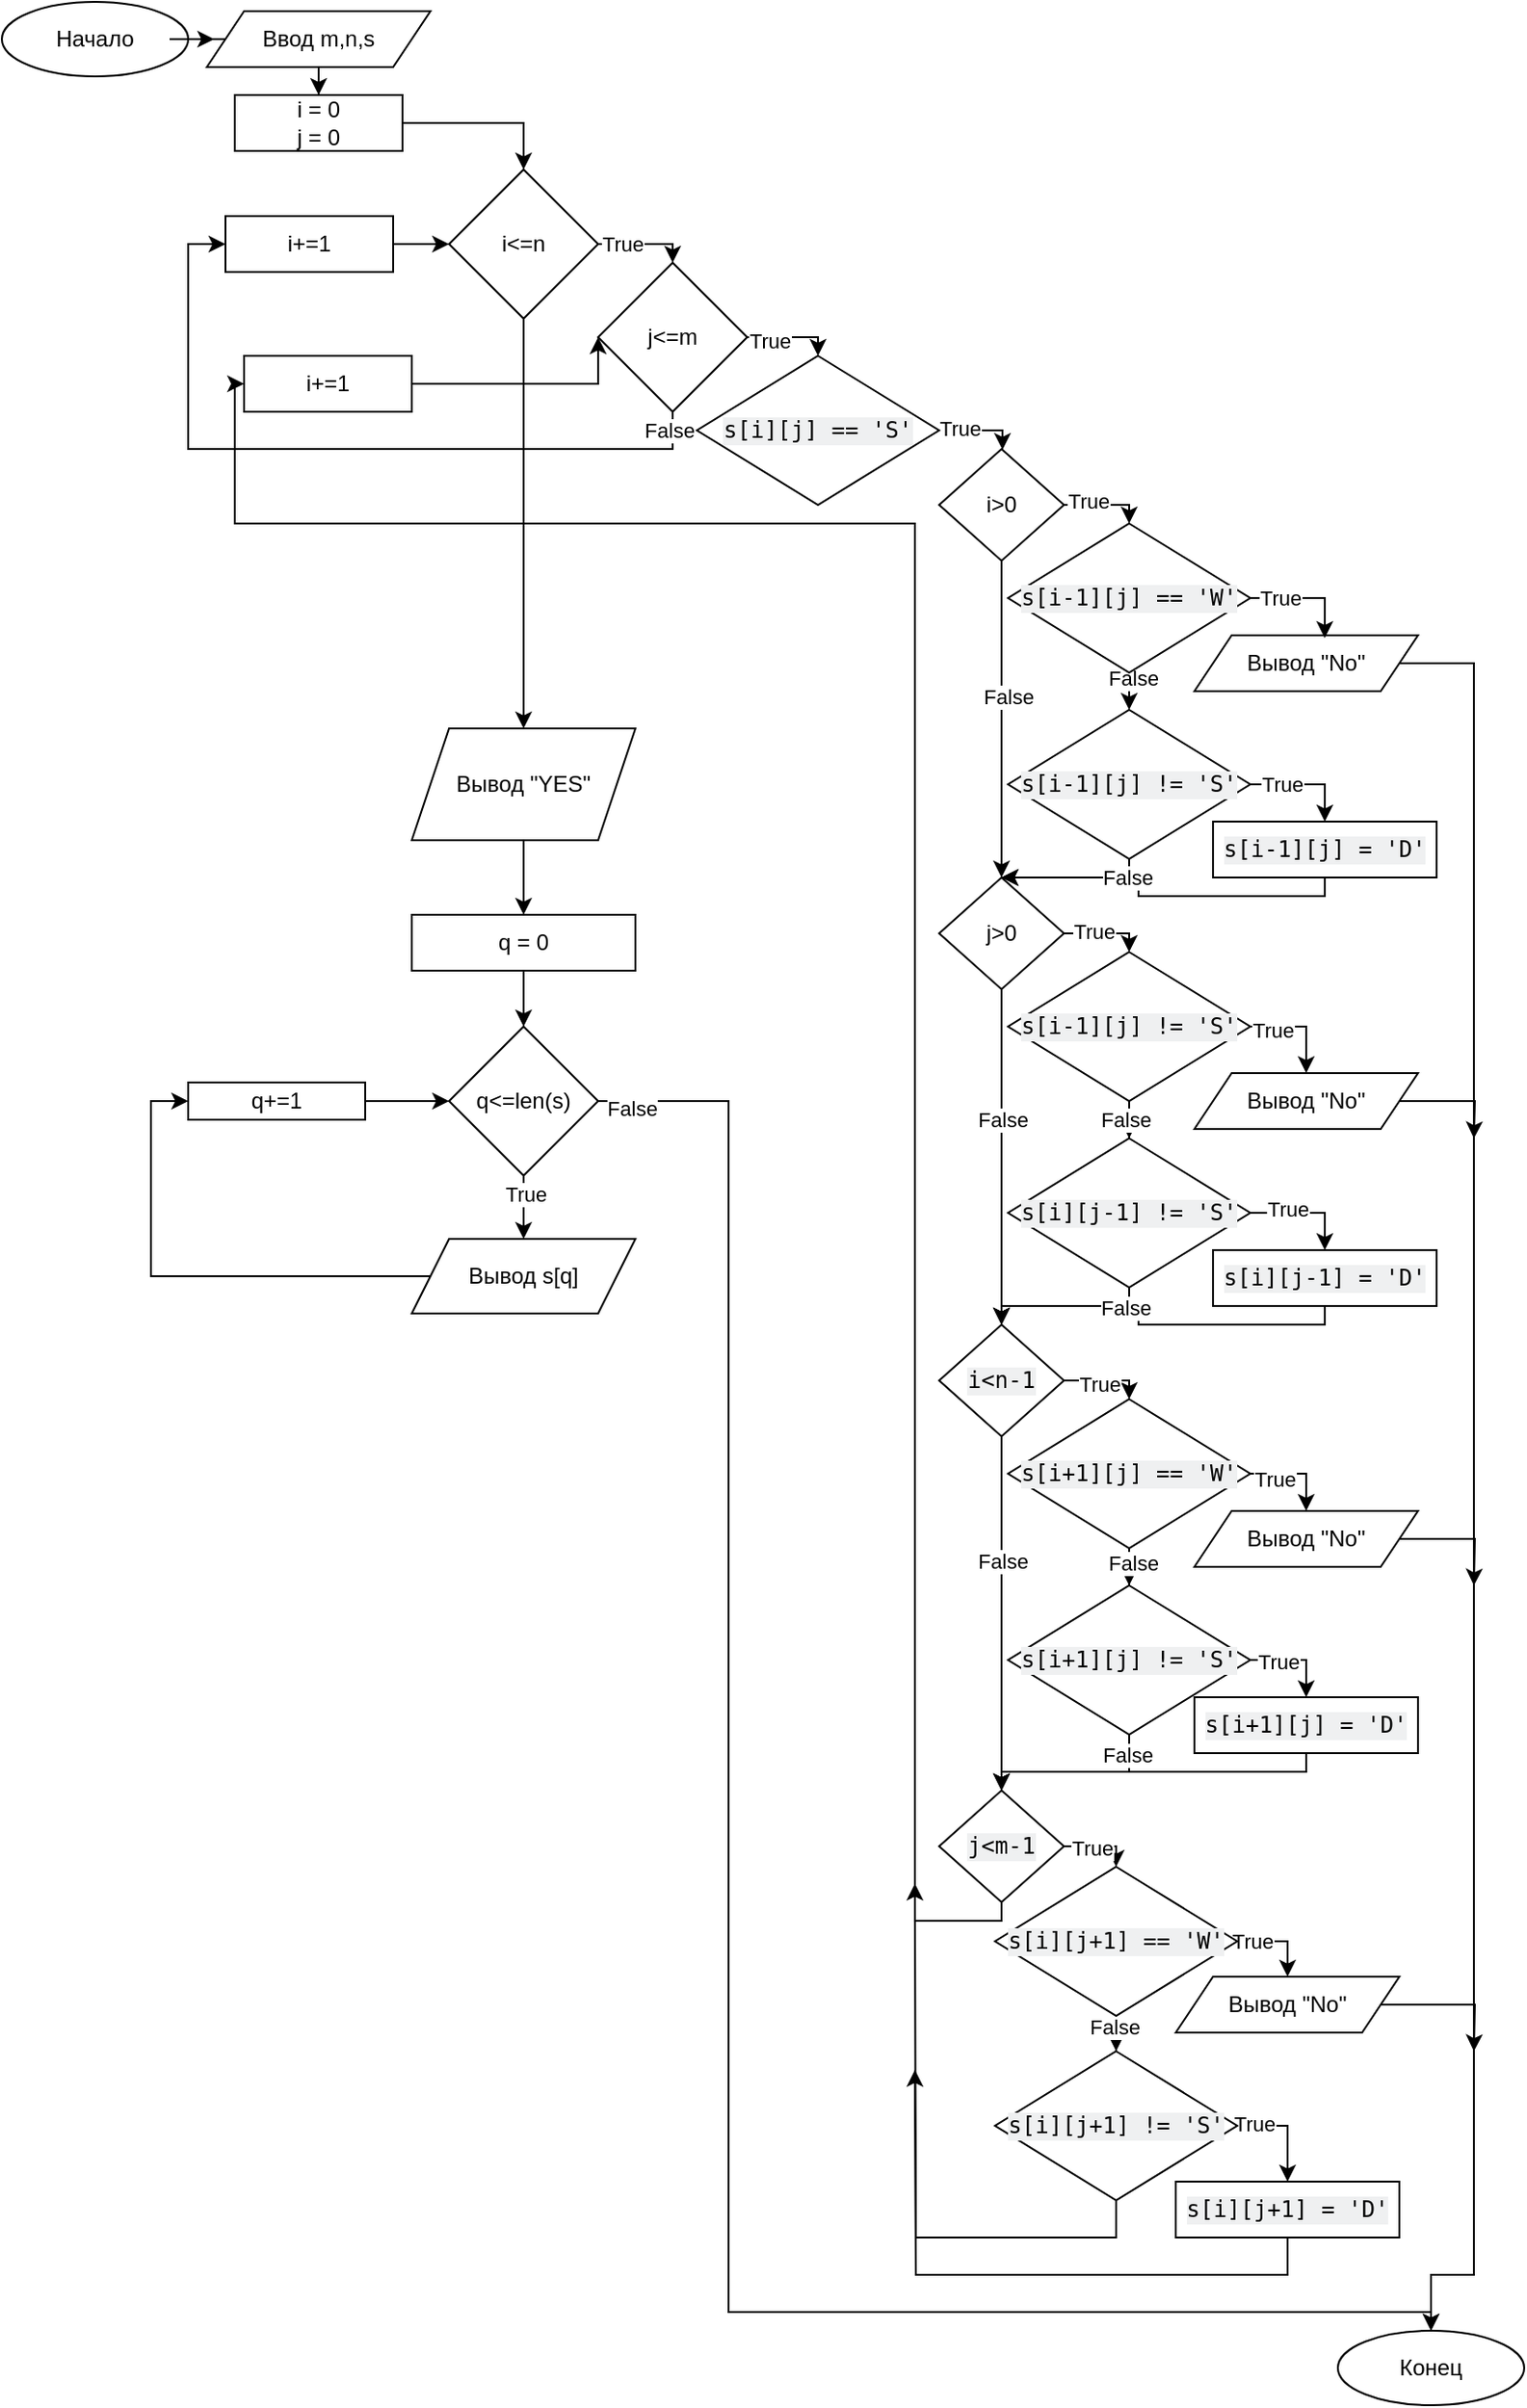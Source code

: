 <mxfile version="22.1.9" type="device">
  <diagram name="Страница — 1" id="KgEtVwyj-hv3slLQzgGy">
    <mxGraphModel dx="1793" dy="978" grid="1" gridSize="10" guides="1" tooltips="1" connect="1" arrows="1" fold="1" page="1" pageScale="1" pageWidth="827" pageHeight="1169" math="0" shadow="0">
      <root>
        <mxCell id="0" />
        <mxCell id="1" parent="0" />
        <mxCell id="aCwt5sxVHj2WXhF46XzU-1" value="Начало" style="ellipse;whiteSpace=wrap;html=1;" vertex="1" parent="1">
          <mxGeometry x="10" y="10" width="100" height="40" as="geometry" />
        </mxCell>
        <mxCell id="aCwt5sxVHj2WXhF46XzU-6" style="edgeStyle=orthogonalEdgeStyle;rounded=0;orthogonalLoop=1;jettySize=auto;html=1;" edge="1" parent="1" source="aCwt5sxVHj2WXhF46XzU-2" target="aCwt5sxVHj2WXhF46XzU-5">
          <mxGeometry relative="1" as="geometry" />
        </mxCell>
        <mxCell id="aCwt5sxVHj2WXhF46XzU-2" value="Ввод m,n,s" style="shape=parallelogram;perimeter=parallelogramPerimeter;whiteSpace=wrap;html=1;fixedSize=1;" vertex="1" parent="1">
          <mxGeometry x="120" y="15" width="120" height="30" as="geometry" />
        </mxCell>
        <mxCell id="aCwt5sxVHj2WXhF46XzU-4" style="edgeStyle=orthogonalEdgeStyle;rounded=0;orthogonalLoop=1;jettySize=auto;html=1;entryX=0.033;entryY=0.5;entryDx=0;entryDy=0;entryPerimeter=0;" edge="1" parent="1" source="aCwt5sxVHj2WXhF46XzU-1" target="aCwt5sxVHj2WXhF46XzU-2">
          <mxGeometry relative="1" as="geometry" />
        </mxCell>
        <mxCell id="aCwt5sxVHj2WXhF46XzU-9" style="edgeStyle=orthogonalEdgeStyle;rounded=0;orthogonalLoop=1;jettySize=auto;html=1;entryX=0.5;entryY=0;entryDx=0;entryDy=0;" edge="1" parent="1" source="aCwt5sxVHj2WXhF46XzU-5" target="aCwt5sxVHj2WXhF46XzU-8">
          <mxGeometry relative="1" as="geometry" />
        </mxCell>
        <mxCell id="aCwt5sxVHj2WXhF46XzU-5" value="&lt;div&gt;i = 0&lt;/div&gt;&lt;div&gt;j = 0&lt;br&gt;&lt;/div&gt;" style="rounded=0;whiteSpace=wrap;html=1;" vertex="1" parent="1">
          <mxGeometry x="135" y="60" width="90" height="30" as="geometry" />
        </mxCell>
        <mxCell id="aCwt5sxVHj2WXhF46XzU-11" style="edgeStyle=orthogonalEdgeStyle;rounded=0;orthogonalLoop=1;jettySize=auto;html=1;entryX=0.5;entryY=0;entryDx=0;entryDy=0;exitX=1;exitY=0.5;exitDx=0;exitDy=0;" edge="1" parent="1" source="aCwt5sxVHj2WXhF46XzU-8" target="aCwt5sxVHj2WXhF46XzU-10">
          <mxGeometry relative="1" as="geometry">
            <Array as="points">
              <mxPoint x="370" y="140" />
            </Array>
          </mxGeometry>
        </mxCell>
        <mxCell id="aCwt5sxVHj2WXhF46XzU-12" value="True" style="edgeLabel;html=1;align=center;verticalAlign=middle;resizable=0;points=[];" vertex="1" connectable="0" parent="aCwt5sxVHj2WXhF46XzU-11">
          <mxGeometry x="-0.48" relative="1" as="geometry">
            <mxPoint as="offset" />
          </mxGeometry>
        </mxCell>
        <mxCell id="aCwt5sxVHj2WXhF46XzU-125" style="edgeStyle=orthogonalEdgeStyle;rounded=0;orthogonalLoop=1;jettySize=auto;html=1;" edge="1" parent="1" source="aCwt5sxVHj2WXhF46XzU-8">
          <mxGeometry relative="1" as="geometry">
            <mxPoint x="290" y="400" as="targetPoint" />
          </mxGeometry>
        </mxCell>
        <mxCell id="aCwt5sxVHj2WXhF46XzU-8" value="i&amp;lt;=n" style="rhombus;whiteSpace=wrap;html=1;" vertex="1" parent="1">
          <mxGeometry x="250" y="100" width="80" height="80" as="geometry" />
        </mxCell>
        <mxCell id="aCwt5sxVHj2WXhF46XzU-14" style="edgeStyle=orthogonalEdgeStyle;rounded=0;orthogonalLoop=1;jettySize=auto;html=1;entryX=0.5;entryY=0;entryDx=0;entryDy=0;exitX=1;exitY=0.5;exitDx=0;exitDy=0;" edge="1" parent="1" source="aCwt5sxVHj2WXhF46XzU-10" target="aCwt5sxVHj2WXhF46XzU-13">
          <mxGeometry relative="1" as="geometry" />
        </mxCell>
        <mxCell id="aCwt5sxVHj2WXhF46XzU-15" value="True" style="edgeLabel;html=1;align=center;verticalAlign=middle;resizable=0;points=[];" vertex="1" connectable="0" parent="aCwt5sxVHj2WXhF46XzU-14">
          <mxGeometry x="-0.5" y="-2" relative="1" as="geometry">
            <mxPoint as="offset" />
          </mxGeometry>
        </mxCell>
        <mxCell id="aCwt5sxVHj2WXhF46XzU-123" style="edgeStyle=orthogonalEdgeStyle;rounded=0;orthogonalLoop=1;jettySize=auto;html=1;entryX=0;entryY=0.5;entryDx=0;entryDy=0;exitX=0.5;exitY=1;exitDx=0;exitDy=0;" edge="1" parent="1" source="aCwt5sxVHj2WXhF46XzU-10" target="aCwt5sxVHj2WXhF46XzU-115">
          <mxGeometry relative="1" as="geometry" />
        </mxCell>
        <mxCell id="aCwt5sxVHj2WXhF46XzU-124" value="False" style="edgeLabel;html=1;align=center;verticalAlign=middle;resizable=0;points=[];" vertex="1" connectable="0" parent="aCwt5sxVHj2WXhF46XzU-123">
          <mxGeometry x="-0.945" y="1" relative="1" as="geometry">
            <mxPoint x="-3" y="-2" as="offset" />
          </mxGeometry>
        </mxCell>
        <mxCell id="aCwt5sxVHj2WXhF46XzU-10" value="j&amp;lt;=m" style="rhombus;whiteSpace=wrap;html=1;" vertex="1" parent="1">
          <mxGeometry x="330" y="150" width="80" height="80" as="geometry" />
        </mxCell>
        <mxCell id="aCwt5sxVHj2WXhF46XzU-19" style="edgeStyle=orthogonalEdgeStyle;rounded=0;orthogonalLoop=1;jettySize=auto;html=1;exitX=1;exitY=0.5;exitDx=0;exitDy=0;" edge="1" parent="1" source="aCwt5sxVHj2WXhF46XzU-13" target="aCwt5sxVHj2WXhF46XzU-16">
          <mxGeometry relative="1" as="geometry">
            <Array as="points">
              <mxPoint x="547" y="240" />
            </Array>
          </mxGeometry>
        </mxCell>
        <mxCell id="aCwt5sxVHj2WXhF46XzU-20" value="True" style="edgeLabel;html=1;align=center;verticalAlign=middle;resizable=0;points=[];" vertex="1" connectable="0" parent="aCwt5sxVHj2WXhF46XzU-19">
          <mxGeometry x="-0.505" y="1" relative="1" as="geometry">
            <mxPoint as="offset" />
          </mxGeometry>
        </mxCell>
        <mxCell id="aCwt5sxVHj2WXhF46XzU-13" value="&lt;pre style=&quot;background-color: #eff0f1;&quot;&gt;&lt;code style=&quot;&quot; class=&quot;source-popup-source prettyprint linenums lang-py prettyprinted&quot;&gt;s&lt;span class=&quot;pun&quot;&gt;[&lt;/span&gt;&lt;span class=&quot;pln&quot;&gt;i&lt;/span&gt;&lt;span class=&quot;pun&quot;&gt;][&lt;/span&gt;&lt;span class=&quot;pln&quot;&gt;j&lt;/span&gt;&lt;span class=&quot;pun&quot;&gt;]&lt;/span&gt;&lt;span class=&quot;pln&quot;&gt; &lt;/span&gt;&lt;span class=&quot;pun&quot;&gt;==&lt;/span&gt;&lt;span class=&quot;pln&quot;&gt; &lt;/span&gt;&lt;span class=&quot;str&quot;&gt;&#39;S&#39;&lt;/span&gt;&lt;/code&gt;&lt;/pre&gt;" style="rhombus;whiteSpace=wrap;html=1;" vertex="1" parent="1">
          <mxGeometry x="383" y="200" width="130" height="80" as="geometry" />
        </mxCell>
        <mxCell id="aCwt5sxVHj2WXhF46XzU-22" style="edgeStyle=orthogonalEdgeStyle;rounded=0;orthogonalLoop=1;jettySize=auto;html=1;entryX=0.5;entryY=0;entryDx=0;entryDy=0;exitX=1;exitY=0.5;exitDx=0;exitDy=0;" edge="1" parent="1" source="aCwt5sxVHj2WXhF46XzU-16" target="aCwt5sxVHj2WXhF46XzU-21">
          <mxGeometry relative="1" as="geometry" />
        </mxCell>
        <mxCell id="aCwt5sxVHj2WXhF46XzU-23" value="True" style="edgeLabel;html=1;align=center;verticalAlign=middle;resizable=0;points=[];" vertex="1" connectable="0" parent="aCwt5sxVHj2WXhF46XzU-22">
          <mxGeometry x="-0.422" y="2" relative="1" as="geometry">
            <mxPoint as="offset" />
          </mxGeometry>
        </mxCell>
        <mxCell id="aCwt5sxVHj2WXhF46XzU-38" style="edgeStyle=orthogonalEdgeStyle;rounded=0;orthogonalLoop=1;jettySize=auto;html=1;entryX=0.5;entryY=0;entryDx=0;entryDy=0;" edge="1" parent="1" source="aCwt5sxVHj2WXhF46XzU-16" target="aCwt5sxVHj2WXhF46XzU-37">
          <mxGeometry relative="1" as="geometry" />
        </mxCell>
        <mxCell id="aCwt5sxVHj2WXhF46XzU-39" value="False" style="edgeLabel;html=1;align=center;verticalAlign=middle;resizable=0;points=[];" vertex="1" connectable="0" parent="aCwt5sxVHj2WXhF46XzU-38">
          <mxGeometry x="-0.141" y="3" relative="1" as="geometry">
            <mxPoint as="offset" />
          </mxGeometry>
        </mxCell>
        <mxCell id="aCwt5sxVHj2WXhF46XzU-16" value="i&amp;gt;0" style="rhombus;whiteSpace=wrap;html=1;" vertex="1" parent="1">
          <mxGeometry x="513" y="250" width="67" height="60" as="geometry" />
        </mxCell>
        <mxCell id="aCwt5sxVHj2WXhF46XzU-34" style="edgeStyle=orthogonalEdgeStyle;rounded=0;orthogonalLoop=1;jettySize=auto;html=1;exitX=0.5;exitY=1;exitDx=0;exitDy=0;entryX=0.5;entryY=0;entryDx=0;entryDy=0;" edge="1" parent="1" source="aCwt5sxVHj2WXhF46XzU-21" target="aCwt5sxVHj2WXhF46XzU-30">
          <mxGeometry relative="1" as="geometry" />
        </mxCell>
        <mxCell id="aCwt5sxVHj2WXhF46XzU-35" value="False" style="edgeLabel;html=1;align=center;verticalAlign=middle;resizable=0;points=[];" vertex="1" connectable="0" parent="aCwt5sxVHj2WXhF46XzU-34">
          <mxGeometry x="-0.7" y="2" relative="1" as="geometry">
            <mxPoint as="offset" />
          </mxGeometry>
        </mxCell>
        <mxCell id="aCwt5sxVHj2WXhF46XzU-21" value="&lt;pre style=&quot;background-color: #eff0f1;&quot;&gt;&lt;code style=&quot;&quot; class=&quot;source-popup-source prettyprint linenums lang-py prettyprinted&quot;&gt;s&lt;span class=&quot;pun&quot;&gt;[&lt;/span&gt;&lt;span class=&quot;pln&quot;&gt;i&lt;/span&gt;&lt;span class=&quot;pun&quot;&gt;-&lt;/span&gt;&lt;span class=&quot;lit&quot;&gt;1&lt;/span&gt;&lt;span class=&quot;pun&quot;&gt;][&lt;/span&gt;&lt;span class=&quot;pln&quot;&gt;j&lt;/span&gt;&lt;span class=&quot;pun&quot;&gt;]&lt;/span&gt;&lt;span class=&quot;pln&quot;&gt; &lt;/span&gt;&lt;span class=&quot;pun&quot;&gt;==&lt;/span&gt;&lt;span class=&quot;pln&quot;&gt; &lt;/span&gt;&lt;span class=&quot;str&quot;&gt;&#39;W&#39;&lt;/span&gt;&lt;span class=&quot;pun&quot;&gt;&lt;/span&gt;&lt;/code&gt;&lt;/pre&gt;" style="rhombus;whiteSpace=wrap;html=1;" vertex="1" parent="1">
          <mxGeometry x="550" y="290" width="130" height="80" as="geometry" />
        </mxCell>
        <mxCell id="aCwt5sxVHj2WXhF46XzU-108" style="edgeStyle=orthogonalEdgeStyle;rounded=0;orthogonalLoop=1;jettySize=auto;html=1;entryX=0.5;entryY=0;entryDx=0;entryDy=0;" edge="1" parent="1" source="aCwt5sxVHj2WXhF46XzU-28" target="aCwt5sxVHj2WXhF46XzU-106">
          <mxGeometry relative="1" as="geometry">
            <Array as="points">
              <mxPoint x="800" y="365" />
              <mxPoint x="800" y="1230" />
              <mxPoint x="777" y="1230" />
            </Array>
          </mxGeometry>
        </mxCell>
        <mxCell id="aCwt5sxVHj2WXhF46XzU-28" value="Вывод &quot;No&quot;" style="shape=parallelogram;perimeter=parallelogramPerimeter;whiteSpace=wrap;html=1;fixedSize=1;" vertex="1" parent="1">
          <mxGeometry x="650" y="350" width="120" height="30" as="geometry" />
        </mxCell>
        <mxCell id="aCwt5sxVHj2WXhF46XzU-29" style="edgeStyle=orthogonalEdgeStyle;rounded=0;orthogonalLoop=1;jettySize=auto;html=1;entryX=0.583;entryY=0.05;entryDx=0;entryDy=0;entryPerimeter=0;exitX=1;exitY=0.5;exitDx=0;exitDy=0;" edge="1" parent="1" source="aCwt5sxVHj2WXhF46XzU-21" target="aCwt5sxVHj2WXhF46XzU-28">
          <mxGeometry relative="1" as="geometry" />
        </mxCell>
        <mxCell id="aCwt5sxVHj2WXhF46XzU-33" value="True" style="edgeLabel;html=1;align=center;verticalAlign=middle;resizable=0;points=[];" vertex="1" connectable="0" parent="aCwt5sxVHj2WXhF46XzU-29">
          <mxGeometry x="-0.48" relative="1" as="geometry">
            <mxPoint as="offset" />
          </mxGeometry>
        </mxCell>
        <mxCell id="aCwt5sxVHj2WXhF46XzU-32" style="edgeStyle=orthogonalEdgeStyle;rounded=0;orthogonalLoop=1;jettySize=auto;html=1;entryX=0.5;entryY=0;entryDx=0;entryDy=0;exitX=1;exitY=0.5;exitDx=0;exitDy=0;" edge="1" parent="1" source="aCwt5sxVHj2WXhF46XzU-30" target="aCwt5sxVHj2WXhF46XzU-31">
          <mxGeometry relative="1" as="geometry" />
        </mxCell>
        <mxCell id="aCwt5sxVHj2WXhF46XzU-36" value="True" style="edgeLabel;html=1;align=center;verticalAlign=middle;resizable=0;points=[];" vertex="1" connectable="0" parent="aCwt5sxVHj2WXhF46XzU-32">
          <mxGeometry x="-0.433" relative="1" as="geometry">
            <mxPoint as="offset" />
          </mxGeometry>
        </mxCell>
        <mxCell id="aCwt5sxVHj2WXhF46XzU-97" style="edgeStyle=orthogonalEdgeStyle;rounded=0;orthogonalLoop=1;jettySize=auto;html=1;entryX=0.5;entryY=0;entryDx=0;entryDy=0;" edge="1" parent="1" source="aCwt5sxVHj2WXhF46XzU-30" target="aCwt5sxVHj2WXhF46XzU-37">
          <mxGeometry relative="1" as="geometry">
            <Array as="points">
              <mxPoint x="615" y="480" />
            </Array>
          </mxGeometry>
        </mxCell>
        <mxCell id="aCwt5sxVHj2WXhF46XzU-30" value="&lt;pre style=&quot;background-color: #eff0f1;&quot;&gt;&lt;code style=&quot;&quot; class=&quot;source-popup-source prettyprint linenums lang-py prettyprinted&quot;&gt;s&lt;span class=&quot;pun&quot;&gt;[&lt;/span&gt;&lt;span class=&quot;pln&quot;&gt;i&lt;/span&gt;&lt;span class=&quot;pun&quot;&gt;-&lt;/span&gt;&lt;span class=&quot;lit&quot;&gt;1&lt;/span&gt;&lt;span class=&quot;pun&quot;&gt;][&lt;/span&gt;&lt;span class=&quot;pln&quot;&gt;j&lt;/span&gt;&lt;span class=&quot;pun&quot;&gt;]&lt;/span&gt;&lt;span class=&quot;pln&quot;&gt; &lt;/span&gt;&lt;span class=&quot;pun&quot;&gt;!=&lt;/span&gt;&lt;span class=&quot;pln&quot;&gt; &lt;/span&gt;&lt;span class=&quot;str&quot;&gt;&#39;S&#39;&lt;/span&gt;&lt;/code&gt;&lt;/pre&gt;" style="rhombus;whiteSpace=wrap;html=1;" vertex="1" parent="1">
          <mxGeometry x="550" y="390" width="130" height="80" as="geometry" />
        </mxCell>
        <mxCell id="aCwt5sxVHj2WXhF46XzU-94" style="edgeStyle=orthogonalEdgeStyle;rounded=0;orthogonalLoop=1;jettySize=auto;html=1;entryX=0.5;entryY=0;entryDx=0;entryDy=0;exitX=0.5;exitY=1;exitDx=0;exitDy=0;" edge="1" parent="1" source="aCwt5sxVHj2WXhF46XzU-31" target="aCwt5sxVHj2WXhF46XzU-37">
          <mxGeometry relative="1" as="geometry">
            <Array as="points">
              <mxPoint x="720" y="490" />
              <mxPoint x="620" y="490" />
              <mxPoint x="620" y="480" />
            </Array>
          </mxGeometry>
        </mxCell>
        <mxCell id="aCwt5sxVHj2WXhF46XzU-100" value="False" style="edgeLabel;html=1;align=center;verticalAlign=middle;resizable=0;points=[];" vertex="1" connectable="0" parent="aCwt5sxVHj2WXhF46XzU-94">
          <mxGeometry x="0.399" y="-1" relative="1" as="geometry">
            <mxPoint x="9" y="1" as="offset" />
          </mxGeometry>
        </mxCell>
        <mxCell id="aCwt5sxVHj2WXhF46XzU-31" value="&lt;pre style=&quot;background-color: #eff0f1;&quot;&gt;&lt;code style=&quot;&quot; class=&quot;source-popup-source prettyprint linenums lang-py prettyprinted&quot;&gt;s&lt;span class=&quot;pun&quot;&gt;[&lt;/span&gt;&lt;span class=&quot;pln&quot;&gt;i&lt;/span&gt;&lt;span class=&quot;pun&quot;&gt;-&lt;/span&gt;&lt;span class=&quot;lit&quot;&gt;1&lt;/span&gt;&lt;span class=&quot;pun&quot;&gt;][&lt;/span&gt;&lt;span class=&quot;pln&quot;&gt;j&lt;/span&gt;&lt;span class=&quot;pun&quot;&gt;]&lt;/span&gt;&lt;span class=&quot;pln&quot;&gt; &lt;/span&gt;&lt;span class=&quot;pun&quot;&gt;=&lt;/span&gt;&lt;span class=&quot;pln&quot;&gt; &lt;/span&gt;&lt;span class=&quot;str&quot;&gt;&#39;D&#39;&lt;/span&gt;&lt;/code&gt;&lt;/pre&gt;" style="rounded=0;whiteSpace=wrap;html=1;" vertex="1" parent="1">
          <mxGeometry x="660" y="450" width="120" height="30" as="geometry" />
        </mxCell>
        <mxCell id="aCwt5sxVHj2WXhF46XzU-41" style="edgeStyle=orthogonalEdgeStyle;rounded=0;orthogonalLoop=1;jettySize=auto;html=1;entryX=0.5;entryY=0;entryDx=0;entryDy=0;exitX=1;exitY=0.5;exitDx=0;exitDy=0;" edge="1" parent="1" source="aCwt5sxVHj2WXhF46XzU-37" target="aCwt5sxVHj2WXhF46XzU-40">
          <mxGeometry relative="1" as="geometry" />
        </mxCell>
        <mxCell id="aCwt5sxVHj2WXhF46XzU-42" value="True" style="edgeLabel;html=1;align=center;verticalAlign=middle;resizable=0;points=[];" vertex="1" connectable="0" parent="aCwt5sxVHj2WXhF46XzU-41">
          <mxGeometry x="-0.289" y="1" relative="1" as="geometry">
            <mxPoint as="offset" />
          </mxGeometry>
        </mxCell>
        <mxCell id="aCwt5sxVHj2WXhF46XzU-54" style="edgeStyle=orthogonalEdgeStyle;rounded=0;orthogonalLoop=1;jettySize=auto;html=1;" edge="1" parent="1" source="aCwt5sxVHj2WXhF46XzU-37" target="aCwt5sxVHj2WXhF46XzU-53">
          <mxGeometry relative="1" as="geometry" />
        </mxCell>
        <mxCell id="aCwt5sxVHj2WXhF46XzU-55" value="False" style="edgeLabel;html=1;align=center;verticalAlign=middle;resizable=0;points=[];" vertex="1" connectable="0" parent="aCwt5sxVHj2WXhF46XzU-54">
          <mxGeometry x="-0.222" relative="1" as="geometry">
            <mxPoint as="offset" />
          </mxGeometry>
        </mxCell>
        <mxCell id="aCwt5sxVHj2WXhF46XzU-37" value="j&amp;gt;0" style="rhombus;whiteSpace=wrap;html=1;" vertex="1" parent="1">
          <mxGeometry x="513" y="480" width="67" height="60" as="geometry" />
        </mxCell>
        <mxCell id="aCwt5sxVHj2WXhF46XzU-44" style="edgeStyle=orthogonalEdgeStyle;rounded=0;orthogonalLoop=1;jettySize=auto;html=1;entryX=0.5;entryY=0;entryDx=0;entryDy=0;exitX=1;exitY=0.5;exitDx=0;exitDy=0;" edge="1" parent="1" source="aCwt5sxVHj2WXhF46XzU-40" target="aCwt5sxVHj2WXhF46XzU-43">
          <mxGeometry relative="1" as="geometry" />
        </mxCell>
        <mxCell id="aCwt5sxVHj2WXhF46XzU-45" value="True" style="edgeLabel;html=1;align=center;verticalAlign=middle;resizable=0;points=[];" vertex="1" connectable="0" parent="aCwt5sxVHj2WXhF46XzU-44">
          <mxGeometry x="-0.564" y="-2" relative="1" as="geometry">
            <mxPoint as="offset" />
          </mxGeometry>
        </mxCell>
        <mxCell id="aCwt5sxVHj2WXhF46XzU-48" style="edgeStyle=orthogonalEdgeStyle;rounded=0;orthogonalLoop=1;jettySize=auto;html=1;" edge="1" parent="1" source="aCwt5sxVHj2WXhF46XzU-40" target="aCwt5sxVHj2WXhF46XzU-46">
          <mxGeometry relative="1" as="geometry" />
        </mxCell>
        <mxCell id="aCwt5sxVHj2WXhF46XzU-49" value="False" style="edgeLabel;html=1;align=center;verticalAlign=middle;resizable=0;points=[];" vertex="1" connectable="0" parent="aCwt5sxVHj2WXhF46XzU-48">
          <mxGeometry x="0.667" y="-2" relative="1" as="geometry">
            <mxPoint as="offset" />
          </mxGeometry>
        </mxCell>
        <mxCell id="aCwt5sxVHj2WXhF46XzU-40" value="&lt;pre style=&quot;background-color: #eff0f1;&quot;&gt;&lt;code style=&quot;&quot; class=&quot;source-popup-source prettyprint linenums lang-py prettyprinted&quot;&gt;s&lt;span class=&quot;pun&quot;&gt;[&lt;/span&gt;&lt;span class=&quot;pln&quot;&gt;i&lt;/span&gt;&lt;span class=&quot;pun&quot;&gt;-&lt;/span&gt;&lt;span class=&quot;lit&quot;&gt;1&lt;/span&gt;&lt;span class=&quot;pun&quot;&gt;][&lt;/span&gt;&lt;span class=&quot;pln&quot;&gt;j&lt;/span&gt;&lt;span class=&quot;pun&quot;&gt;]&lt;/span&gt;&lt;span class=&quot;pln&quot;&gt; &lt;/span&gt;&lt;span class=&quot;pun&quot;&gt;!=&lt;/span&gt;&lt;span class=&quot;pln&quot;&gt; &lt;/span&gt;&lt;span class=&quot;str&quot;&gt;&#39;S&#39;&lt;/span&gt;&lt;/code&gt;&lt;/pre&gt;" style="rhombus;whiteSpace=wrap;html=1;" vertex="1" parent="1">
          <mxGeometry x="550" y="520" width="130" height="80" as="geometry" />
        </mxCell>
        <mxCell id="aCwt5sxVHj2WXhF46XzU-110" style="edgeStyle=orthogonalEdgeStyle;rounded=0;orthogonalLoop=1;jettySize=auto;html=1;" edge="1" parent="1" source="aCwt5sxVHj2WXhF46XzU-43">
          <mxGeometry relative="1" as="geometry">
            <mxPoint x="800" y="620" as="targetPoint" />
          </mxGeometry>
        </mxCell>
        <mxCell id="aCwt5sxVHj2WXhF46XzU-43" value="Вывод &quot;No&quot;" style="shape=parallelogram;perimeter=parallelogramPerimeter;whiteSpace=wrap;html=1;fixedSize=1;" vertex="1" parent="1">
          <mxGeometry x="650" y="585" width="120" height="30" as="geometry" />
        </mxCell>
        <mxCell id="aCwt5sxVHj2WXhF46XzU-51" style="edgeStyle=orthogonalEdgeStyle;rounded=0;orthogonalLoop=1;jettySize=auto;html=1;entryX=0.5;entryY=0;entryDx=0;entryDy=0;exitX=1;exitY=0.5;exitDx=0;exitDy=0;" edge="1" parent="1" source="aCwt5sxVHj2WXhF46XzU-46" target="aCwt5sxVHj2WXhF46XzU-50">
          <mxGeometry relative="1" as="geometry" />
        </mxCell>
        <mxCell id="aCwt5sxVHj2WXhF46XzU-52" value="True" style="edgeLabel;html=1;align=center;verticalAlign=middle;resizable=0;points=[];" vertex="1" connectable="0" parent="aCwt5sxVHj2WXhF46XzU-51">
          <mxGeometry x="-0.333" y="2" relative="1" as="geometry">
            <mxPoint as="offset" />
          </mxGeometry>
        </mxCell>
        <mxCell id="aCwt5sxVHj2WXhF46XzU-98" style="edgeStyle=orthogonalEdgeStyle;rounded=0;orthogonalLoop=1;jettySize=auto;html=1;entryX=0.5;entryY=0;entryDx=0;entryDy=0;" edge="1" parent="1" source="aCwt5sxVHj2WXhF46XzU-46" target="aCwt5sxVHj2WXhF46XzU-53">
          <mxGeometry relative="1" as="geometry">
            <Array as="points">
              <mxPoint x="615" y="710" />
              <mxPoint x="546" y="710" />
            </Array>
          </mxGeometry>
        </mxCell>
        <mxCell id="aCwt5sxVHj2WXhF46XzU-46" value="&lt;pre style=&quot;background-color: #eff0f1;&quot;&gt;&lt;code style=&quot;&quot; class=&quot;source-popup-source prettyprint linenums lang-py prettyprinted&quot;&gt;s&lt;span class=&quot;pun&quot;&gt;[&lt;/span&gt;&lt;span class=&quot;pln&quot;&gt;i&lt;/span&gt;&lt;span class=&quot;pun&quot;&gt;][&lt;/span&gt;&lt;span class=&quot;pln&quot;&gt;j&lt;/span&gt;&lt;span class=&quot;pun&quot;&gt;-&lt;/span&gt;&lt;span class=&quot;lit&quot;&gt;1&lt;/span&gt;&lt;span class=&quot;pun&quot;&gt;]&lt;/span&gt;&lt;span class=&quot;pln&quot;&gt; &lt;/span&gt;&lt;span class=&quot;pun&quot;&gt;!=&lt;/span&gt;&lt;span class=&quot;pln&quot;&gt; &lt;/span&gt;&lt;span class=&quot;str&quot;&gt;&#39;S&#39;&lt;/span&gt;&lt;span class=&quot;pun&quot;&gt;&lt;/span&gt;&lt;/code&gt;&lt;/pre&gt;" style="rhombus;whiteSpace=wrap;html=1;" vertex="1" parent="1">
          <mxGeometry x="550" y="620" width="130" height="80" as="geometry" />
        </mxCell>
        <mxCell id="aCwt5sxVHj2WXhF46XzU-95" style="edgeStyle=orthogonalEdgeStyle;rounded=0;orthogonalLoop=1;jettySize=auto;html=1;entryX=0.5;entryY=0;entryDx=0;entryDy=0;exitX=0.5;exitY=1;exitDx=0;exitDy=0;" edge="1" parent="1" source="aCwt5sxVHj2WXhF46XzU-50" target="aCwt5sxVHj2WXhF46XzU-53">
          <mxGeometry relative="1" as="geometry">
            <Array as="points">
              <mxPoint x="720" y="720" />
              <mxPoint x="620" y="720" />
              <mxPoint x="620" y="710" />
              <mxPoint x="546" y="710" />
            </Array>
          </mxGeometry>
        </mxCell>
        <mxCell id="aCwt5sxVHj2WXhF46XzU-101" value="False" style="edgeLabel;html=1;align=center;verticalAlign=middle;resizable=0;points=[];" vertex="1" connectable="0" parent="aCwt5sxVHj2WXhF46XzU-95">
          <mxGeometry x="0.247" y="1" relative="1" as="geometry">
            <mxPoint as="offset" />
          </mxGeometry>
        </mxCell>
        <mxCell id="aCwt5sxVHj2WXhF46XzU-50" value="&lt;pre style=&quot;background-color: #eff0f1;&quot;&gt;&lt;code style=&quot;&quot; class=&quot;source-popup-source prettyprint linenums lang-py prettyprinted&quot;&gt;s&lt;span class=&quot;pun&quot;&gt;[&lt;/span&gt;&lt;span class=&quot;pln&quot;&gt;i&lt;/span&gt;&lt;span class=&quot;pun&quot;&gt;][&lt;/span&gt;&lt;span class=&quot;pln&quot;&gt;j&lt;/span&gt;&lt;span class=&quot;pun&quot;&gt;-&lt;/span&gt;&lt;span class=&quot;lit&quot;&gt;1&lt;/span&gt;&lt;span class=&quot;pun&quot;&gt;]&lt;/span&gt;&lt;span class=&quot;pln&quot;&gt; &lt;/span&gt;&lt;span class=&quot;pun&quot;&gt;=&lt;/span&gt;&lt;span class=&quot;pln&quot;&gt; &lt;/span&gt;&lt;span class=&quot;str&quot;&gt;&#39;D&#39;&lt;/span&gt;&lt;/code&gt;&lt;/pre&gt;" style="rounded=0;whiteSpace=wrap;html=1;" vertex="1" parent="1">
          <mxGeometry x="660" y="680" width="120" height="30" as="geometry" />
        </mxCell>
        <mxCell id="aCwt5sxVHj2WXhF46XzU-57" style="edgeStyle=orthogonalEdgeStyle;rounded=0;orthogonalLoop=1;jettySize=auto;html=1;exitX=1;exitY=0.5;exitDx=0;exitDy=0;entryX=0.5;entryY=0;entryDx=0;entryDy=0;" edge="1" parent="1" source="aCwt5sxVHj2WXhF46XzU-53" target="aCwt5sxVHj2WXhF46XzU-56">
          <mxGeometry relative="1" as="geometry" />
        </mxCell>
        <mxCell id="aCwt5sxVHj2WXhF46XzU-58" value="True" style="edgeLabel;html=1;align=center;verticalAlign=middle;resizable=0;points=[];" vertex="1" connectable="0" parent="aCwt5sxVHj2WXhF46XzU-57">
          <mxGeometry x="-0.156" y="-2" relative="1" as="geometry">
            <mxPoint as="offset" />
          </mxGeometry>
        </mxCell>
        <mxCell id="aCwt5sxVHj2WXhF46XzU-71" style="edgeStyle=orthogonalEdgeStyle;rounded=0;orthogonalLoop=1;jettySize=auto;html=1;" edge="1" parent="1" source="aCwt5sxVHj2WXhF46XzU-53" target="aCwt5sxVHj2WXhF46XzU-70">
          <mxGeometry relative="1" as="geometry" />
        </mxCell>
        <mxCell id="aCwt5sxVHj2WXhF46XzU-73" value="False" style="edgeLabel;html=1;align=center;verticalAlign=middle;resizable=0;points=[];" vertex="1" connectable="0" parent="aCwt5sxVHj2WXhF46XzU-71">
          <mxGeometry x="-0.295" relative="1" as="geometry">
            <mxPoint as="offset" />
          </mxGeometry>
        </mxCell>
        <mxCell id="aCwt5sxVHj2WXhF46XzU-53" value="&lt;pre style=&quot;background-color: #eff0f1;&quot;&gt;&lt;code style=&quot;&quot; class=&quot;source-popup-source prettyprint linenums lang-py prettyprinted&quot;&gt;i&lt;span class=&quot;pun&quot;&gt;&amp;lt;&lt;/span&gt;&lt;span class=&quot;pln&quot;&gt;n&lt;/span&gt;&lt;span class=&quot;pun&quot;&gt;-&lt;/span&gt;&lt;span class=&quot;lit&quot;&gt;1&lt;/span&gt;&lt;/code&gt;&lt;/pre&gt;" style="rhombus;whiteSpace=wrap;html=1;" vertex="1" parent="1">
          <mxGeometry x="513" y="720" width="67" height="60" as="geometry" />
        </mxCell>
        <mxCell id="aCwt5sxVHj2WXhF46XzU-61" style="edgeStyle=orthogonalEdgeStyle;rounded=0;orthogonalLoop=1;jettySize=auto;html=1;entryX=0.5;entryY=0;entryDx=0;entryDy=0;exitX=1;exitY=0.5;exitDx=0;exitDy=0;" edge="1" parent="1" source="aCwt5sxVHj2WXhF46XzU-56" target="aCwt5sxVHj2WXhF46XzU-59">
          <mxGeometry relative="1" as="geometry" />
        </mxCell>
        <mxCell id="aCwt5sxVHj2WXhF46XzU-62" value="True" style="edgeLabel;html=1;align=center;verticalAlign=middle;resizable=0;points=[];" vertex="1" connectable="0" parent="aCwt5sxVHj2WXhF46XzU-61">
          <mxGeometry x="-0.48" y="-3" relative="1" as="geometry">
            <mxPoint as="offset" />
          </mxGeometry>
        </mxCell>
        <mxCell id="aCwt5sxVHj2WXhF46XzU-64" style="edgeStyle=orthogonalEdgeStyle;rounded=0;orthogonalLoop=1;jettySize=auto;html=1;" edge="1" parent="1" source="aCwt5sxVHj2WXhF46XzU-56" target="aCwt5sxVHj2WXhF46XzU-63">
          <mxGeometry relative="1" as="geometry" />
        </mxCell>
        <mxCell id="aCwt5sxVHj2WXhF46XzU-65" value="False" style="edgeLabel;html=1;align=center;verticalAlign=middle;resizable=0;points=[];" vertex="1" connectable="0" parent="aCwt5sxVHj2WXhF46XzU-64">
          <mxGeometry x="0.6" y="2" relative="1" as="geometry">
            <mxPoint as="offset" />
          </mxGeometry>
        </mxCell>
        <mxCell id="aCwt5sxVHj2WXhF46XzU-56" value="&lt;pre style=&quot;background-color: #eff0f1;&quot;&gt;&lt;code style=&quot;&quot; class=&quot;source-popup-source prettyprint linenums lang-py prettyprinted&quot;&gt;s&lt;span class=&quot;pun&quot;&gt;[&lt;/span&gt;&lt;span class=&quot;pln&quot;&gt;i&lt;/span&gt;&lt;span class=&quot;pun&quot;&gt;+&lt;/span&gt;&lt;span class=&quot;lit&quot;&gt;1&lt;/span&gt;&lt;span class=&quot;pun&quot;&gt;][&lt;/span&gt;&lt;span class=&quot;pln&quot;&gt;j&lt;/span&gt;&lt;span class=&quot;pun&quot;&gt;]&lt;/span&gt;&lt;span class=&quot;pln&quot;&gt; &lt;/span&gt;&lt;span class=&quot;pun&quot;&gt;==&lt;/span&gt;&lt;span class=&quot;pln&quot;&gt; &lt;/span&gt;&lt;span class=&quot;str&quot;&gt;&#39;W&#39;&lt;/span&gt;&lt;span class=&quot;pun&quot;&gt;&lt;/span&gt;&lt;/code&gt;&lt;/pre&gt;" style="rhombus;whiteSpace=wrap;html=1;" vertex="1" parent="1">
          <mxGeometry x="550" y="760" width="130" height="80" as="geometry" />
        </mxCell>
        <mxCell id="aCwt5sxVHj2WXhF46XzU-111" style="edgeStyle=orthogonalEdgeStyle;rounded=0;orthogonalLoop=1;jettySize=auto;html=1;" edge="1" parent="1" source="aCwt5sxVHj2WXhF46XzU-59">
          <mxGeometry relative="1" as="geometry">
            <mxPoint x="800" y="860" as="targetPoint" />
          </mxGeometry>
        </mxCell>
        <mxCell id="aCwt5sxVHj2WXhF46XzU-59" value="Вывод &quot;No&quot;" style="shape=parallelogram;perimeter=parallelogramPerimeter;whiteSpace=wrap;html=1;fixedSize=1;" vertex="1" parent="1">
          <mxGeometry x="650" y="820" width="120" height="30" as="geometry" />
        </mxCell>
        <mxCell id="aCwt5sxVHj2WXhF46XzU-68" style="edgeStyle=orthogonalEdgeStyle;rounded=0;orthogonalLoop=1;jettySize=auto;html=1;entryX=0.5;entryY=0;entryDx=0;entryDy=0;exitX=1;exitY=0.5;exitDx=0;exitDy=0;" edge="1" parent="1" source="aCwt5sxVHj2WXhF46XzU-63" target="aCwt5sxVHj2WXhF46XzU-67">
          <mxGeometry relative="1" as="geometry" />
        </mxCell>
        <mxCell id="aCwt5sxVHj2WXhF46XzU-69" value="True" style="edgeLabel;html=1;align=center;verticalAlign=middle;resizable=0;points=[];" vertex="1" connectable="0" parent="aCwt5sxVHj2WXhF46XzU-68">
          <mxGeometry x="-0.4" y="-1" relative="1" as="geometry">
            <mxPoint as="offset" />
          </mxGeometry>
        </mxCell>
        <mxCell id="aCwt5sxVHj2WXhF46XzU-99" style="edgeStyle=orthogonalEdgeStyle;rounded=0;orthogonalLoop=1;jettySize=auto;html=1;entryX=0.5;entryY=0;entryDx=0;entryDy=0;" edge="1" parent="1" source="aCwt5sxVHj2WXhF46XzU-63" target="aCwt5sxVHj2WXhF46XzU-70">
          <mxGeometry relative="1" as="geometry" />
        </mxCell>
        <mxCell id="aCwt5sxVHj2WXhF46XzU-102" value="False" style="edgeLabel;html=1;align=center;verticalAlign=middle;resizable=0;points=[];" vertex="1" connectable="0" parent="aCwt5sxVHj2WXhF46XzU-99">
          <mxGeometry x="-0.783" y="-1" relative="1" as="geometry">
            <mxPoint as="offset" />
          </mxGeometry>
        </mxCell>
        <mxCell id="aCwt5sxVHj2WXhF46XzU-63" value="&lt;pre style=&quot;background-color: #eff0f1;&quot;&gt;&lt;code style=&quot;&quot; class=&quot;source-popup-source prettyprint linenums lang-py prettyprinted&quot;&gt;s&lt;span class=&quot;pun&quot;&gt;[&lt;/span&gt;&lt;span class=&quot;pln&quot;&gt;i&lt;/span&gt;&lt;span class=&quot;pun&quot;&gt;+&lt;/span&gt;&lt;span class=&quot;lit&quot;&gt;1&lt;/span&gt;&lt;span class=&quot;pun&quot;&gt;][&lt;/span&gt;&lt;span class=&quot;pln&quot;&gt;j&lt;/span&gt;&lt;span class=&quot;pun&quot;&gt;]&lt;/span&gt;&lt;span class=&quot;pln&quot;&gt; &lt;/span&gt;&lt;span class=&quot;pun&quot;&gt;!=&lt;/span&gt;&lt;span class=&quot;pln&quot;&gt; &lt;/span&gt;&lt;span class=&quot;str&quot;&gt;&#39;S&#39;&lt;/span&gt;&lt;span class=&quot;pun&quot;&gt;&lt;/span&gt;&lt;/code&gt;&lt;/pre&gt;" style="rhombus;whiteSpace=wrap;html=1;" vertex="1" parent="1">
          <mxGeometry x="550" y="860" width="130" height="80" as="geometry" />
        </mxCell>
        <mxCell id="aCwt5sxVHj2WXhF46XzU-96" style="edgeStyle=orthogonalEdgeStyle;rounded=0;orthogonalLoop=1;jettySize=auto;html=1;entryX=0.5;entryY=0;entryDx=0;entryDy=0;exitX=0.5;exitY=1;exitDx=0;exitDy=0;" edge="1" parent="1" source="aCwt5sxVHj2WXhF46XzU-67" target="aCwt5sxVHj2WXhF46XzU-70">
          <mxGeometry relative="1" as="geometry">
            <Array as="points">
              <mxPoint x="710" y="960" />
              <mxPoint x="546" y="960" />
            </Array>
          </mxGeometry>
        </mxCell>
        <mxCell id="aCwt5sxVHj2WXhF46XzU-67" value="&lt;pre style=&quot;background-color: #eff0f1;&quot;&gt;&lt;code style=&quot;&quot; class=&quot;source-popup-source prettyprint linenums lang-py prettyprinted&quot;&gt;s&lt;span class=&quot;pun&quot;&gt;[&lt;/span&gt;&lt;span class=&quot;pln&quot;&gt;i&lt;/span&gt;&lt;span class=&quot;pun&quot;&gt;+&lt;/span&gt;&lt;span class=&quot;lit&quot;&gt;1&lt;/span&gt;&lt;span class=&quot;pun&quot;&gt;][&lt;/span&gt;&lt;span class=&quot;pln&quot;&gt;j&lt;/span&gt;&lt;span class=&quot;pun&quot;&gt;]&lt;/span&gt;&lt;span class=&quot;pln&quot;&gt; &lt;/span&gt;&lt;span class=&quot;pun&quot;&gt;=&lt;/span&gt;&lt;span class=&quot;pln&quot;&gt; &lt;/span&gt;&lt;span class=&quot;str&quot;&gt;&#39;D&#39;&lt;/span&gt;&lt;/code&gt;&lt;/pre&gt;" style="rounded=0;whiteSpace=wrap;html=1;" vertex="1" parent="1">
          <mxGeometry x="650" y="920" width="120" height="30" as="geometry" />
        </mxCell>
        <mxCell id="aCwt5sxVHj2WXhF46XzU-75" style="edgeStyle=orthogonalEdgeStyle;rounded=0;orthogonalLoop=1;jettySize=auto;html=1;entryX=0.5;entryY=0;entryDx=0;entryDy=0;exitX=1;exitY=0.5;exitDx=0;exitDy=0;" edge="1" parent="1" source="aCwt5sxVHj2WXhF46XzU-70" target="aCwt5sxVHj2WXhF46XzU-74">
          <mxGeometry relative="1" as="geometry" />
        </mxCell>
        <mxCell id="aCwt5sxVHj2WXhF46XzU-76" value="True" style="edgeLabel;html=1;align=center;verticalAlign=middle;resizable=0;points=[];" vertex="1" connectable="0" parent="aCwt5sxVHj2WXhF46XzU-75">
          <mxGeometry x="-0.257" y="-1" relative="1" as="geometry">
            <mxPoint as="offset" />
          </mxGeometry>
        </mxCell>
        <mxCell id="aCwt5sxVHj2WXhF46XzU-119" style="edgeStyle=orthogonalEdgeStyle;rounded=0;orthogonalLoop=1;jettySize=auto;html=1;exitX=0.5;exitY=1;exitDx=0;exitDy=0;entryX=0;entryY=0.5;entryDx=0;entryDy=0;" edge="1" parent="1" source="aCwt5sxVHj2WXhF46XzU-70" target="aCwt5sxVHj2WXhF46XzU-118">
          <mxGeometry relative="1" as="geometry">
            <Array as="points">
              <mxPoint x="546" y="1040" />
              <mxPoint x="500" y="1040" />
              <mxPoint x="500" y="290" />
              <mxPoint x="135" y="290" />
              <mxPoint x="135" y="215" />
            </Array>
          </mxGeometry>
        </mxCell>
        <mxCell id="aCwt5sxVHj2WXhF46XzU-70" value="&lt;pre style=&quot;background-color: #eff0f1;&quot;&gt;&lt;code style=&quot;&quot; class=&quot;source-popup-source prettyprint linenums lang-py prettyprinted&quot;&gt;j&lt;span class=&quot;pun&quot;&gt;&amp;lt;&lt;/span&gt;&lt;span class=&quot;pln&quot;&gt;m&lt;/span&gt;&lt;span class=&quot;pun&quot;&gt;-&lt;/span&gt;&lt;span class=&quot;lit&quot;&gt;1&lt;/span&gt;&lt;/code&gt;&lt;/pre&gt;" style="rhombus;whiteSpace=wrap;html=1;" vertex="1" parent="1">
          <mxGeometry x="513" y="970" width="67" height="60" as="geometry" />
        </mxCell>
        <mxCell id="aCwt5sxVHj2WXhF46XzU-78" style="edgeStyle=orthogonalEdgeStyle;rounded=0;orthogonalLoop=1;jettySize=auto;html=1;entryX=0.5;entryY=0;entryDx=0;entryDy=0;exitX=1;exitY=0.5;exitDx=0;exitDy=0;" edge="1" parent="1" source="aCwt5sxVHj2WXhF46XzU-74" target="aCwt5sxVHj2WXhF46XzU-77">
          <mxGeometry relative="1" as="geometry" />
        </mxCell>
        <mxCell id="aCwt5sxVHj2WXhF46XzU-79" value="True" style="edgeLabel;html=1;align=center;verticalAlign=middle;resizable=0;points=[];" vertex="1" connectable="0" parent="aCwt5sxVHj2WXhF46XzU-78">
          <mxGeometry x="-0.652" relative="1" as="geometry">
            <mxPoint as="offset" />
          </mxGeometry>
        </mxCell>
        <mxCell id="aCwt5sxVHj2WXhF46XzU-81" style="edgeStyle=orthogonalEdgeStyle;rounded=0;orthogonalLoop=1;jettySize=auto;html=1;exitX=0.5;exitY=1;exitDx=0;exitDy=0;" edge="1" parent="1" source="aCwt5sxVHj2WXhF46XzU-74" target="aCwt5sxVHj2WXhF46XzU-80">
          <mxGeometry relative="1" as="geometry" />
        </mxCell>
        <mxCell id="aCwt5sxVHj2WXhF46XzU-82" value="False" style="edgeLabel;html=1;align=center;verticalAlign=middle;resizable=0;points=[];" vertex="1" connectable="0" parent="aCwt5sxVHj2WXhF46XzU-81">
          <mxGeometry x="0.705" y="-1" relative="1" as="geometry">
            <mxPoint y="-4" as="offset" />
          </mxGeometry>
        </mxCell>
        <mxCell id="aCwt5sxVHj2WXhF46XzU-74" value="&lt;pre style=&quot;background-color: #eff0f1;&quot;&gt;&lt;code style=&quot;&quot; class=&quot;source-popup-source prettyprint linenums lang-py prettyprinted&quot;&gt;s&lt;span class=&quot;pun&quot;&gt;[&lt;/span&gt;&lt;span class=&quot;pln&quot;&gt;i&lt;/span&gt;&lt;span class=&quot;pun&quot;&gt;][&lt;/span&gt;&lt;span class=&quot;pln&quot;&gt;j&lt;/span&gt;&lt;span class=&quot;pun&quot;&gt;+&lt;/span&gt;&lt;span class=&quot;lit&quot;&gt;1&lt;/span&gt;&lt;span class=&quot;pun&quot;&gt;]&lt;/span&gt;&lt;span class=&quot;pln&quot;&gt; &lt;/span&gt;&lt;span class=&quot;pun&quot;&gt;==&lt;/span&gt;&lt;span class=&quot;pln&quot;&gt; &lt;/span&gt;&lt;span class=&quot;str&quot;&gt;&#39;W&#39;&lt;/span&gt;&lt;span class=&quot;pun&quot;&gt;&lt;/span&gt;&lt;/code&gt;&lt;/pre&gt;" style="rhombus;whiteSpace=wrap;html=1;" vertex="1" parent="1">
          <mxGeometry x="543" y="1011" width="130" height="80" as="geometry" />
        </mxCell>
        <mxCell id="aCwt5sxVHj2WXhF46XzU-112" style="edgeStyle=orthogonalEdgeStyle;rounded=0;orthogonalLoop=1;jettySize=auto;html=1;" edge="1" parent="1" source="aCwt5sxVHj2WXhF46XzU-77">
          <mxGeometry relative="1" as="geometry">
            <mxPoint x="800" y="1110" as="targetPoint" />
          </mxGeometry>
        </mxCell>
        <mxCell id="aCwt5sxVHj2WXhF46XzU-77" value="Вывод &quot;No&quot;" style="shape=parallelogram;perimeter=parallelogramPerimeter;whiteSpace=wrap;html=1;fixedSize=1;" vertex="1" parent="1">
          <mxGeometry x="640" y="1070" width="120" height="30" as="geometry" />
        </mxCell>
        <mxCell id="aCwt5sxVHj2WXhF46XzU-92" style="edgeStyle=orthogonalEdgeStyle;rounded=0;orthogonalLoop=1;jettySize=auto;html=1;exitX=1;exitY=0.5;exitDx=0;exitDy=0;entryX=0.5;entryY=0;entryDx=0;entryDy=0;" edge="1" parent="1" source="aCwt5sxVHj2WXhF46XzU-80" target="aCwt5sxVHj2WXhF46XzU-89">
          <mxGeometry relative="1" as="geometry" />
        </mxCell>
        <mxCell id="aCwt5sxVHj2WXhF46XzU-93" value="True" style="edgeLabel;html=1;align=center;verticalAlign=middle;resizable=0;points=[];" vertex="1" connectable="0" parent="aCwt5sxVHj2WXhF46XzU-92">
          <mxGeometry x="-0.684" y="1" relative="1" as="geometry">
            <mxPoint as="offset" />
          </mxGeometry>
        </mxCell>
        <mxCell id="aCwt5sxVHj2WXhF46XzU-120" style="edgeStyle=orthogonalEdgeStyle;rounded=0;orthogonalLoop=1;jettySize=auto;html=1;exitX=0.5;exitY=1;exitDx=0;exitDy=0;" edge="1" parent="1" source="aCwt5sxVHj2WXhF46XzU-80">
          <mxGeometry relative="1" as="geometry">
            <mxPoint x="500" y="1020" as="targetPoint" />
          </mxGeometry>
        </mxCell>
        <mxCell id="aCwt5sxVHj2WXhF46XzU-80" value="&lt;pre style=&quot;background-color: #eff0f1;&quot;&gt;&lt;code style=&quot;&quot; class=&quot;source-popup-source prettyprint linenums lang-py prettyprinted&quot;&gt;s&lt;span class=&quot;pun&quot;&gt;[&lt;/span&gt;&lt;span class=&quot;pln&quot;&gt;i&lt;/span&gt;&lt;span class=&quot;pun&quot;&gt;][&lt;/span&gt;&lt;span class=&quot;pln&quot;&gt;j&lt;/span&gt;&lt;span class=&quot;pun&quot;&gt;+&lt;/span&gt;&lt;span class=&quot;lit&quot;&gt;1&lt;/span&gt;&lt;span class=&quot;pun&quot;&gt;]&lt;/span&gt;&lt;span class=&quot;pln&quot;&gt; &lt;/span&gt;&lt;span class=&quot;pun&quot;&gt;!=&lt;/span&gt;&lt;span class=&quot;pln&quot;&gt; &lt;/span&gt;&lt;span class=&quot;str&quot;&gt;&#39;S&#39;&lt;/span&gt;&lt;/code&gt;&lt;/pre&gt;" style="rhombus;whiteSpace=wrap;html=1;" vertex="1" parent="1">
          <mxGeometry x="543" y="1110" width="130" height="80" as="geometry" />
        </mxCell>
        <mxCell id="aCwt5sxVHj2WXhF46XzU-121" style="edgeStyle=orthogonalEdgeStyle;rounded=0;orthogonalLoop=1;jettySize=auto;html=1;exitX=0.5;exitY=1;exitDx=0;exitDy=0;" edge="1" parent="1" source="aCwt5sxVHj2WXhF46XzU-89">
          <mxGeometry relative="1" as="geometry">
            <mxPoint x="500" y="1120" as="targetPoint" />
          </mxGeometry>
        </mxCell>
        <mxCell id="aCwt5sxVHj2WXhF46XzU-89" value="&lt;pre style=&quot;background-color: #eff0f1;&quot;&gt;&lt;code style=&quot;&quot; class=&quot;source-popup-source prettyprint linenums lang-py prettyprinted&quot;&gt;s&lt;span class=&quot;pun&quot;&gt;[&lt;/span&gt;&lt;span class=&quot;pln&quot;&gt;i&lt;/span&gt;&lt;span class=&quot;pun&quot;&gt;][&lt;/span&gt;&lt;span class=&quot;pln&quot;&gt;j&lt;/span&gt;&lt;span class=&quot;pun&quot;&gt;+&lt;/span&gt;&lt;span class=&quot;lit&quot;&gt;1&lt;/span&gt;&lt;span class=&quot;pun&quot;&gt;]&lt;/span&gt;&lt;span class=&quot;pln&quot;&gt; &lt;/span&gt;&lt;span class=&quot;pun&quot;&gt;=&lt;/span&gt;&lt;span class=&quot;pln&quot;&gt; &lt;/span&gt;&lt;span class=&quot;str&quot;&gt;&#39;D&#39;&lt;/span&gt;&lt;/code&gt;&lt;/pre&gt;" style="rounded=0;whiteSpace=wrap;html=1;" vertex="1" parent="1">
          <mxGeometry x="640" y="1180" width="120" height="30" as="geometry" />
        </mxCell>
        <mxCell id="aCwt5sxVHj2WXhF46XzU-106" value="Конец" style="ellipse;whiteSpace=wrap;html=1;" vertex="1" parent="1">
          <mxGeometry x="727" y="1260" width="100" height="40" as="geometry" />
        </mxCell>
        <mxCell id="aCwt5sxVHj2WXhF46XzU-116" style="edgeStyle=orthogonalEdgeStyle;rounded=0;orthogonalLoop=1;jettySize=auto;html=1;" edge="1" parent="1" source="aCwt5sxVHj2WXhF46XzU-115" target="aCwt5sxVHj2WXhF46XzU-8">
          <mxGeometry relative="1" as="geometry" />
        </mxCell>
        <mxCell id="aCwt5sxVHj2WXhF46XzU-115" value="&lt;div&gt;i+=1&lt;/div&gt;" style="rounded=0;whiteSpace=wrap;html=1;" vertex="1" parent="1">
          <mxGeometry x="130" y="125" width="90" height="30" as="geometry" />
        </mxCell>
        <mxCell id="aCwt5sxVHj2WXhF46XzU-122" style="edgeStyle=orthogonalEdgeStyle;rounded=0;orthogonalLoop=1;jettySize=auto;html=1;entryX=0;entryY=0.5;entryDx=0;entryDy=0;" edge="1" parent="1" source="aCwt5sxVHj2WXhF46XzU-118" target="aCwt5sxVHj2WXhF46XzU-10">
          <mxGeometry relative="1" as="geometry">
            <Array as="points">
              <mxPoint x="330" y="215" />
            </Array>
          </mxGeometry>
        </mxCell>
        <mxCell id="aCwt5sxVHj2WXhF46XzU-118" value="&lt;div&gt;i+=1&lt;/div&gt;" style="rounded=0;whiteSpace=wrap;html=1;" vertex="1" parent="1">
          <mxGeometry x="140" y="200" width="90" height="30" as="geometry" />
        </mxCell>
        <mxCell id="aCwt5sxVHj2WXhF46XzU-127" style="edgeStyle=orthogonalEdgeStyle;rounded=0;orthogonalLoop=1;jettySize=auto;html=1;" edge="1" parent="1" source="aCwt5sxVHj2WXhF46XzU-126">
          <mxGeometry relative="1" as="geometry">
            <mxPoint x="290" y="500" as="targetPoint" />
          </mxGeometry>
        </mxCell>
        <mxCell id="aCwt5sxVHj2WXhF46XzU-126" value="Вывод &quot;YES&quot;" style="shape=parallelogram;perimeter=parallelogramPerimeter;whiteSpace=wrap;html=1;fixedSize=1;" vertex="1" parent="1">
          <mxGeometry x="230" y="400" width="120" height="60" as="geometry" />
        </mxCell>
        <mxCell id="aCwt5sxVHj2WXhF46XzU-131" style="edgeStyle=orthogonalEdgeStyle;rounded=0;orthogonalLoop=1;jettySize=auto;html=1;exitX=0.5;exitY=1;exitDx=0;exitDy=0;entryX=0.5;entryY=0;entryDx=0;entryDy=0;" edge="1" parent="1" source="aCwt5sxVHj2WXhF46XzU-129" target="aCwt5sxVHj2WXhF46XzU-130">
          <mxGeometry relative="1" as="geometry" />
        </mxCell>
        <mxCell id="aCwt5sxVHj2WXhF46XzU-129" value="q = 0" style="rounded=0;whiteSpace=wrap;html=1;" vertex="1" parent="1">
          <mxGeometry x="230" y="500" width="120" height="30" as="geometry" />
        </mxCell>
        <mxCell id="aCwt5sxVHj2WXhF46XzU-150" style="edgeStyle=orthogonalEdgeStyle;rounded=0;orthogonalLoop=1;jettySize=auto;html=1;entryX=0.5;entryY=0;entryDx=0;entryDy=0;" edge="1" parent="1" source="aCwt5sxVHj2WXhF46XzU-130" target="aCwt5sxVHj2WXhF46XzU-134">
          <mxGeometry relative="1" as="geometry" />
        </mxCell>
        <mxCell id="aCwt5sxVHj2WXhF46XzU-151" value="True" style="edgeLabel;html=1;align=center;verticalAlign=middle;resizable=0;points=[];" vertex="1" connectable="0" parent="aCwt5sxVHj2WXhF46XzU-150">
          <mxGeometry x="-0.581" y="1" relative="1" as="geometry">
            <mxPoint as="offset" />
          </mxGeometry>
        </mxCell>
        <mxCell id="aCwt5sxVHj2WXhF46XzU-152" style="edgeStyle=orthogonalEdgeStyle;rounded=0;orthogonalLoop=1;jettySize=auto;html=1;entryX=0.5;entryY=0;entryDx=0;entryDy=0;exitX=1;exitY=0.5;exitDx=0;exitDy=0;" edge="1" parent="1" source="aCwt5sxVHj2WXhF46XzU-130" target="aCwt5sxVHj2WXhF46XzU-106">
          <mxGeometry relative="1" as="geometry">
            <Array as="points">
              <mxPoint x="400" y="600" />
              <mxPoint x="400" y="1250" />
              <mxPoint x="777" y="1250" />
            </Array>
          </mxGeometry>
        </mxCell>
        <mxCell id="aCwt5sxVHj2WXhF46XzU-153" value="False" style="edgeLabel;html=1;align=center;verticalAlign=middle;resizable=0;points=[];" vertex="1" connectable="0" parent="aCwt5sxVHj2WXhF46XzU-152">
          <mxGeometry x="-0.967" y="-4" relative="1" as="geometry">
            <mxPoint x="-1" as="offset" />
          </mxGeometry>
        </mxCell>
        <mxCell id="aCwt5sxVHj2WXhF46XzU-130" value="q&amp;lt;=len(s)" style="rhombus;whiteSpace=wrap;html=1;" vertex="1" parent="1">
          <mxGeometry x="250" y="560" width="80" height="80" as="geometry" />
        </mxCell>
        <mxCell id="aCwt5sxVHj2WXhF46XzU-138" style="edgeStyle=orthogonalEdgeStyle;rounded=0;orthogonalLoop=1;jettySize=auto;html=1;entryX=0;entryY=0.5;entryDx=0;entryDy=0;" edge="1" parent="1" source="aCwt5sxVHj2WXhF46XzU-134" target="aCwt5sxVHj2WXhF46XzU-137">
          <mxGeometry relative="1" as="geometry" />
        </mxCell>
        <mxCell id="aCwt5sxVHj2WXhF46XzU-134" value="Вывод s[q]" style="shape=parallelogram;perimeter=parallelogramPerimeter;whiteSpace=wrap;html=1;fixedSize=1;" vertex="1" parent="1">
          <mxGeometry x="230" y="674" width="120" height="40" as="geometry" />
        </mxCell>
        <mxCell id="aCwt5sxVHj2WXhF46XzU-139" style="edgeStyle=orthogonalEdgeStyle;rounded=0;orthogonalLoop=1;jettySize=auto;html=1;entryX=0;entryY=0.5;entryDx=0;entryDy=0;" edge="1" parent="1" source="aCwt5sxVHj2WXhF46XzU-137" target="aCwt5sxVHj2WXhF46XzU-130">
          <mxGeometry relative="1" as="geometry" />
        </mxCell>
        <mxCell id="aCwt5sxVHj2WXhF46XzU-137" value="q+=1" style="rounded=0;whiteSpace=wrap;html=1;" vertex="1" parent="1">
          <mxGeometry x="110" y="590" width="95" height="20" as="geometry" />
        </mxCell>
      </root>
    </mxGraphModel>
  </diagram>
</mxfile>
